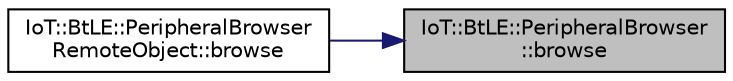 digraph "IoT::BtLE::PeripheralBrowser::browse"
{
 // LATEX_PDF_SIZE
  edge [fontname="Helvetica",fontsize="10",labelfontname="Helvetica",labelfontsize="10"];
  node [fontname="Helvetica",fontsize="10",shape=record];
  rankdir="RL";
  Node1 [label="IoT::BtLE::PeripheralBrowser\l::browse",height=0.2,width=0.4,color="black", fillcolor="grey75", style="filled", fontcolor="black",tooltip="Fired when browsing has been completed."];
  Node1 -> Node2 [dir="back",color="midnightblue",fontsize="10",style="solid"];
  Node2 [label="IoT::BtLE::PeripheralBrowser\lRemoteObject::browse",height=0.2,width=0.4,color="black", fillcolor="white", style="filled",URL="$classIoT_1_1BtLE_1_1PeripheralBrowserRemoteObject.html#aebc63685b228efdd8f556448cd5b446c",tooltip="Destroys the PeripheralBrowserRemoteObject."];
}
